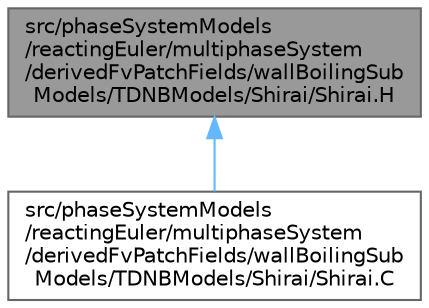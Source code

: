 digraph "src/phaseSystemModels/reactingEuler/multiphaseSystem/derivedFvPatchFields/wallBoilingSubModels/TDNBModels/Shirai/Shirai.H"
{
 // LATEX_PDF_SIZE
  bgcolor="transparent";
  edge [fontname=Helvetica,fontsize=10,labelfontname=Helvetica,labelfontsize=10];
  node [fontname=Helvetica,fontsize=10,shape=box,height=0.2,width=0.4];
  Node1 [id="Node000001",label="src/phaseSystemModels\l/reactingEuler/multiphaseSystem\l/derivedFvPatchFields/wallBoilingSub\lModels/TDNBModels/Shirai/Shirai.H",height=0.2,width=0.4,color="gray40", fillcolor="grey60", style="filled", fontcolor="black",tooltip=" "];
  Node1 -> Node2 [id="edge1_Node000001_Node000002",dir="back",color="steelblue1",style="solid",tooltip=" "];
  Node2 [id="Node000002",label="src/phaseSystemModels\l/reactingEuler/multiphaseSystem\l/derivedFvPatchFields/wallBoilingSub\lModels/TDNBModels/Shirai/Shirai.C",height=0.2,width=0.4,color="grey40", fillcolor="white", style="filled",URL="$Shirai_8C.html",tooltip=" "];
}
